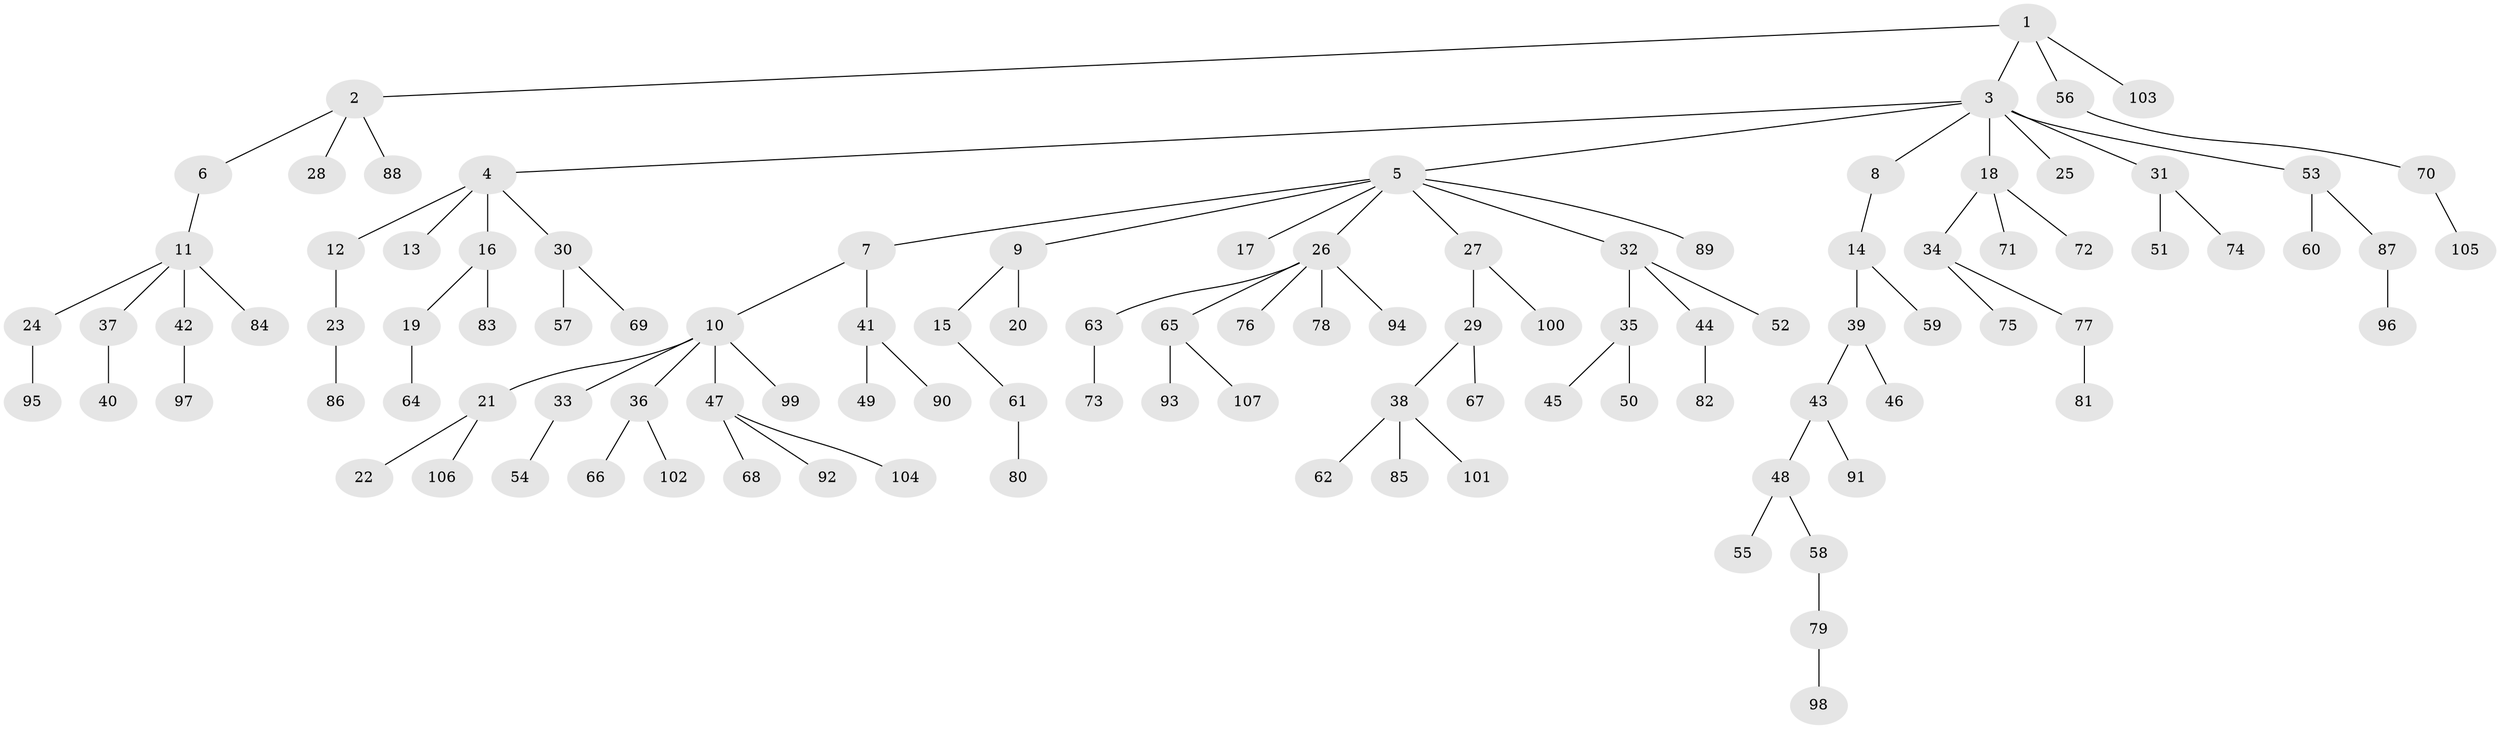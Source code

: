 // Generated by graph-tools (version 1.1) at 2025/26/03/09/25 03:26:26]
// undirected, 107 vertices, 106 edges
graph export_dot {
graph [start="1"]
  node [color=gray90,style=filled];
  1;
  2;
  3;
  4;
  5;
  6;
  7;
  8;
  9;
  10;
  11;
  12;
  13;
  14;
  15;
  16;
  17;
  18;
  19;
  20;
  21;
  22;
  23;
  24;
  25;
  26;
  27;
  28;
  29;
  30;
  31;
  32;
  33;
  34;
  35;
  36;
  37;
  38;
  39;
  40;
  41;
  42;
  43;
  44;
  45;
  46;
  47;
  48;
  49;
  50;
  51;
  52;
  53;
  54;
  55;
  56;
  57;
  58;
  59;
  60;
  61;
  62;
  63;
  64;
  65;
  66;
  67;
  68;
  69;
  70;
  71;
  72;
  73;
  74;
  75;
  76;
  77;
  78;
  79;
  80;
  81;
  82;
  83;
  84;
  85;
  86;
  87;
  88;
  89;
  90;
  91;
  92;
  93;
  94;
  95;
  96;
  97;
  98;
  99;
  100;
  101;
  102;
  103;
  104;
  105;
  106;
  107;
  1 -- 2;
  1 -- 3;
  1 -- 56;
  1 -- 103;
  2 -- 6;
  2 -- 28;
  2 -- 88;
  3 -- 4;
  3 -- 5;
  3 -- 8;
  3 -- 18;
  3 -- 25;
  3 -- 31;
  3 -- 53;
  4 -- 12;
  4 -- 13;
  4 -- 16;
  4 -- 30;
  5 -- 7;
  5 -- 9;
  5 -- 17;
  5 -- 26;
  5 -- 27;
  5 -- 32;
  5 -- 89;
  6 -- 11;
  7 -- 10;
  7 -- 41;
  8 -- 14;
  9 -- 15;
  9 -- 20;
  10 -- 21;
  10 -- 33;
  10 -- 36;
  10 -- 47;
  10 -- 99;
  11 -- 24;
  11 -- 37;
  11 -- 42;
  11 -- 84;
  12 -- 23;
  14 -- 39;
  14 -- 59;
  15 -- 61;
  16 -- 19;
  16 -- 83;
  18 -- 34;
  18 -- 71;
  18 -- 72;
  19 -- 64;
  21 -- 22;
  21 -- 106;
  23 -- 86;
  24 -- 95;
  26 -- 63;
  26 -- 65;
  26 -- 76;
  26 -- 78;
  26 -- 94;
  27 -- 29;
  27 -- 100;
  29 -- 38;
  29 -- 67;
  30 -- 57;
  30 -- 69;
  31 -- 51;
  31 -- 74;
  32 -- 35;
  32 -- 44;
  32 -- 52;
  33 -- 54;
  34 -- 75;
  34 -- 77;
  35 -- 45;
  35 -- 50;
  36 -- 66;
  36 -- 102;
  37 -- 40;
  38 -- 62;
  38 -- 85;
  38 -- 101;
  39 -- 43;
  39 -- 46;
  41 -- 49;
  41 -- 90;
  42 -- 97;
  43 -- 48;
  43 -- 91;
  44 -- 82;
  47 -- 68;
  47 -- 92;
  47 -- 104;
  48 -- 55;
  48 -- 58;
  53 -- 60;
  53 -- 87;
  56 -- 70;
  58 -- 79;
  61 -- 80;
  63 -- 73;
  65 -- 93;
  65 -- 107;
  70 -- 105;
  77 -- 81;
  79 -- 98;
  87 -- 96;
}
